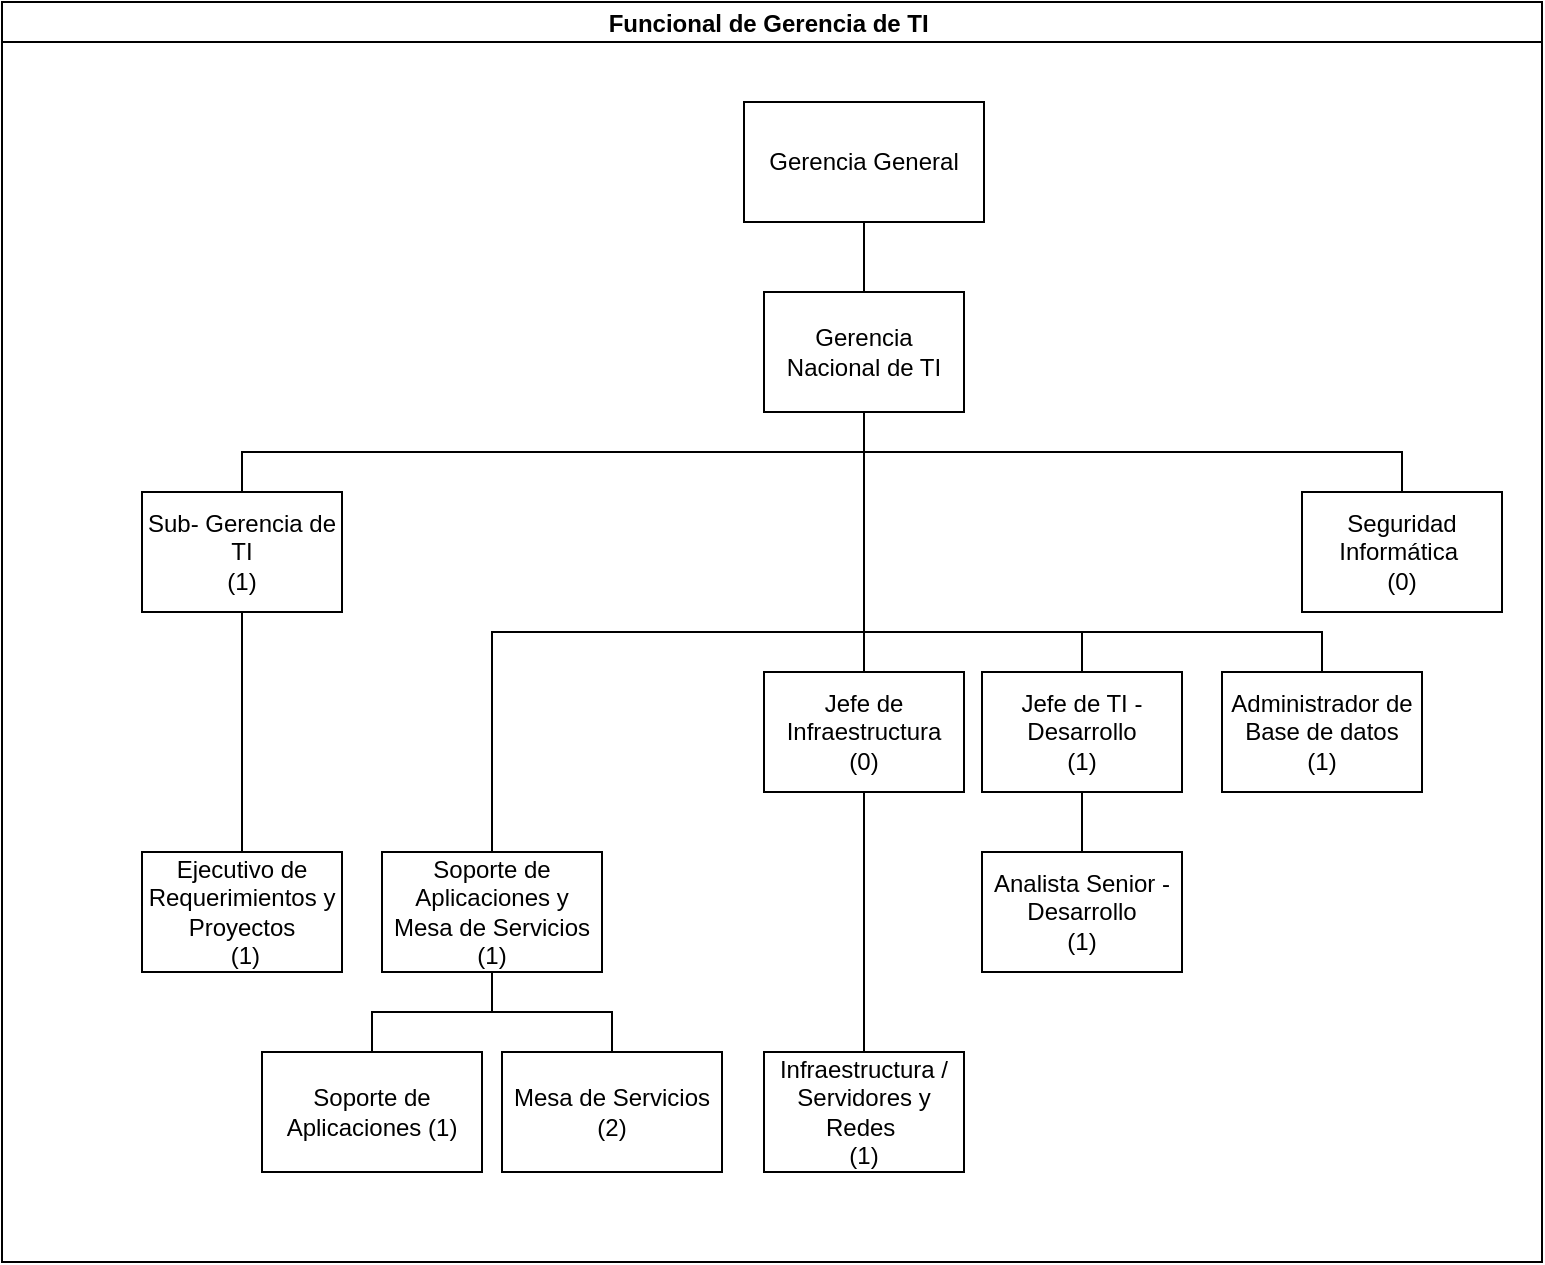 <mxfile version="15.2.9" type="github">
  <diagram id="prtHgNgQTEPvFCAcTncT" name="Page-1">
    <mxGraphModel dx="651" dy="557" grid="1" gridSize="10" guides="1" tooltips="1" connect="1" arrows="1" fold="1" page="1" pageScale="1" pageWidth="827" pageHeight="1169" math="0" shadow="0">
      <root>
        <mxCell id="0" />
        <mxCell id="1" parent="0" />
        <mxCell id="wMbov_LMjufBeD3c2Yzf-22" value="Funcional de Gerencia de TI " style="swimlane;startSize=20;horizontal=1;containerType=tree;newEdgeStyle={&quot;edgeStyle&quot;:&quot;elbowEdgeStyle&quot;,&quot;startArrow&quot;:&quot;none&quot;,&quot;endArrow&quot;:&quot;none&quot;};" vertex="1" parent="1">
          <mxGeometry x="50" y="360" width="770" height="630" as="geometry" />
        </mxCell>
        <mxCell id="wMbov_LMjufBeD3c2Yzf-23" value="" style="edgeStyle=elbowEdgeStyle;elbow=vertical;startArrow=none;endArrow=none;rounded=0;" edge="1" parent="wMbov_LMjufBeD3c2Yzf-22" source="wMbov_LMjufBeD3c2Yzf-25" target="wMbov_LMjufBeD3c2Yzf-26">
          <mxGeometry relative="1" as="geometry" />
        </mxCell>
        <UserObject label="Gerencia General" treeRoot="1" id="wMbov_LMjufBeD3c2Yzf-25">
          <mxCell style="whiteSpace=wrap;html=1;align=center;treeFolding=1;treeMoving=1;newEdgeStyle={&quot;edgeStyle&quot;:&quot;elbowEdgeStyle&quot;,&quot;startArrow&quot;:&quot;none&quot;,&quot;endArrow&quot;:&quot;none&quot;};" vertex="1" parent="wMbov_LMjufBeD3c2Yzf-22">
            <mxGeometry x="371" y="50" width="120" height="60" as="geometry" />
          </mxCell>
        </UserObject>
        <mxCell id="wMbov_LMjufBeD3c2Yzf-26" value="Gerencia Nacional de TI" style="whiteSpace=wrap;html=1;align=center;verticalAlign=middle;treeFolding=1;treeMoving=1;newEdgeStyle={&quot;edgeStyle&quot;:&quot;elbowEdgeStyle&quot;,&quot;startArrow&quot;:&quot;none&quot;,&quot;endArrow&quot;:&quot;none&quot;};" vertex="1" parent="wMbov_LMjufBeD3c2Yzf-22">
          <mxGeometry x="381" y="145" width="100" height="60" as="geometry" />
        </mxCell>
        <mxCell id="wMbov_LMjufBeD3c2Yzf-49" value="" style="edgeStyle=elbowEdgeStyle;elbow=vertical;startArrow=none;endArrow=none;rounded=0;" edge="1" target="wMbov_LMjufBeD3c2Yzf-50" source="wMbov_LMjufBeD3c2Yzf-26" parent="wMbov_LMjufBeD3c2Yzf-22">
          <mxGeometry relative="1" as="geometry">
            <mxPoint x="440" y="195" as="sourcePoint" />
          </mxGeometry>
        </mxCell>
        <mxCell id="wMbov_LMjufBeD3c2Yzf-50" value="Sub- Gerencia de TI&lt;br&gt;(1)" style="whiteSpace=wrap;html=1;align=center;verticalAlign=middle;treeFolding=1;treeMoving=1;newEdgeStyle={&quot;edgeStyle&quot;:&quot;elbowEdgeStyle&quot;,&quot;startArrow&quot;:&quot;none&quot;,&quot;endArrow&quot;:&quot;none&quot;};" vertex="1" parent="wMbov_LMjufBeD3c2Yzf-22">
          <mxGeometry x="70" y="245" width="100" height="60" as="geometry" />
        </mxCell>
        <mxCell id="wMbov_LMjufBeD3c2Yzf-51" value="" style="edgeStyle=elbowEdgeStyle;elbow=vertical;startArrow=none;endArrow=none;rounded=0;" edge="1" target="wMbov_LMjufBeD3c2Yzf-52" source="wMbov_LMjufBeD3c2Yzf-26" parent="wMbov_LMjufBeD3c2Yzf-22">
          <mxGeometry relative="1" as="geometry">
            <mxPoint x="440" y="295" as="sourcePoint" />
          </mxGeometry>
        </mxCell>
        <mxCell id="wMbov_LMjufBeD3c2Yzf-52" value="Seguridad Informática&amp;nbsp;&lt;br&gt;(0)" style="whiteSpace=wrap;html=1;align=center;verticalAlign=middle;treeFolding=1;treeMoving=1;newEdgeStyle={&quot;edgeStyle&quot;:&quot;elbowEdgeStyle&quot;,&quot;startArrow&quot;:&quot;none&quot;,&quot;endArrow&quot;:&quot;none&quot;};" vertex="1" parent="wMbov_LMjufBeD3c2Yzf-22">
          <mxGeometry x="650" y="245" width="100" height="60" as="geometry" />
        </mxCell>
        <mxCell id="wMbov_LMjufBeD3c2Yzf-53" value="" style="edgeStyle=elbowEdgeStyle;elbow=vertical;startArrow=none;endArrow=none;rounded=0;" edge="1" target="wMbov_LMjufBeD3c2Yzf-54" source="wMbov_LMjufBeD3c2Yzf-26" parent="wMbov_LMjufBeD3c2Yzf-22">
          <mxGeometry relative="1" as="geometry">
            <mxPoint x="410" y="195" as="sourcePoint" />
          </mxGeometry>
        </mxCell>
        <mxCell id="wMbov_LMjufBeD3c2Yzf-54" value="Jefe de Infraestructura&lt;br&gt;(0)" style="whiteSpace=wrap;html=1;align=center;verticalAlign=middle;treeFolding=1;treeMoving=1;newEdgeStyle={&quot;edgeStyle&quot;:&quot;elbowEdgeStyle&quot;,&quot;startArrow&quot;:&quot;none&quot;,&quot;endArrow&quot;:&quot;none&quot;};" vertex="1" parent="wMbov_LMjufBeD3c2Yzf-22">
          <mxGeometry x="381" y="335" width="100" height="60" as="geometry" />
        </mxCell>
        <mxCell id="wMbov_LMjufBeD3c2Yzf-56" value="Jefe de TI - Desarrollo&lt;br&gt;(1)" style="whiteSpace=wrap;html=1;align=center;verticalAlign=middle;treeFolding=1;treeMoving=1;newEdgeStyle={&quot;edgeStyle&quot;:&quot;elbowEdgeStyle&quot;,&quot;startArrow&quot;:&quot;none&quot;,&quot;endArrow&quot;:&quot;none&quot;};" vertex="1" parent="wMbov_LMjufBeD3c2Yzf-22">
          <mxGeometry x="490" y="335" width="100" height="60" as="geometry" />
        </mxCell>
        <mxCell id="wMbov_LMjufBeD3c2Yzf-55" value="" style="edgeStyle=elbowEdgeStyle;elbow=vertical;startArrow=none;endArrow=none;rounded=0;entryX=0.5;entryY=0;entryDx=0;entryDy=0;" edge="1" target="wMbov_LMjufBeD3c2Yzf-56" source="wMbov_LMjufBeD3c2Yzf-26" parent="wMbov_LMjufBeD3c2Yzf-22">
          <mxGeometry relative="1" as="geometry">
            <mxPoint x="410" y="195" as="sourcePoint" />
            <mxPoint x="580" y="325" as="targetPoint" />
            <Array as="points">
              <mxPoint x="431" y="315" />
              <mxPoint x="460" y="315" />
            </Array>
          </mxGeometry>
        </mxCell>
        <mxCell id="wMbov_LMjufBeD3c2Yzf-59" value="" style="edgeStyle=elbowEdgeStyle;elbow=vertical;startArrow=none;endArrow=none;rounded=0;entryX=0.5;entryY=0;entryDx=0;entryDy=0;" edge="1" target="wMbov_LMjufBeD3c2Yzf-60" source="wMbov_LMjufBeD3c2Yzf-26" parent="wMbov_LMjufBeD3c2Yzf-22">
          <mxGeometry relative="1" as="geometry">
            <mxPoint x="410" y="295" as="sourcePoint" />
            <mxPoint x="580" y="325" as="targetPoint" />
            <Array as="points">
              <mxPoint x="510" y="315" />
              <mxPoint x="510" y="405" />
            </Array>
          </mxGeometry>
        </mxCell>
        <mxCell id="wMbov_LMjufBeD3c2Yzf-60" value="Administrador de Base de datos&lt;br&gt;(1)" style="whiteSpace=wrap;html=1;align=center;verticalAlign=middle;treeFolding=1;treeMoving=1;newEdgeStyle={&quot;edgeStyle&quot;:&quot;elbowEdgeStyle&quot;,&quot;startArrow&quot;:&quot;none&quot;,&quot;endArrow&quot;:&quot;none&quot;};" vertex="1" parent="wMbov_LMjufBeD3c2Yzf-22">
          <mxGeometry x="610" y="335" width="100" height="60" as="geometry" />
        </mxCell>
        <mxCell id="wMbov_LMjufBeD3c2Yzf-61" value="" style="edgeStyle=elbowEdgeStyle;elbow=vertical;startArrow=none;endArrow=none;rounded=0;entryX=0.5;entryY=0;entryDx=0;entryDy=0;exitX=0.5;exitY=1;exitDx=0;exitDy=0;" edge="1" target="wMbov_LMjufBeD3c2Yzf-62" source="wMbov_LMjufBeD3c2Yzf-56" parent="wMbov_LMjufBeD3c2Yzf-22">
          <mxGeometry relative="1" as="geometry">
            <mxPoint x="406" y="295" as="sourcePoint" />
            <mxPoint x="596" y="325" as="targetPoint" />
            <Array as="points">
              <mxPoint x="506" y="405" />
            </Array>
          </mxGeometry>
        </mxCell>
        <mxCell id="wMbov_LMjufBeD3c2Yzf-62" value="Analista Senior - Desarrollo&lt;br&gt;(1)" style="whiteSpace=wrap;html=1;align=center;verticalAlign=middle;treeFolding=1;treeMoving=1;newEdgeStyle={&quot;edgeStyle&quot;:&quot;elbowEdgeStyle&quot;,&quot;startArrow&quot;:&quot;none&quot;,&quot;endArrow&quot;:&quot;none&quot;};" vertex="1" parent="wMbov_LMjufBeD3c2Yzf-22">
          <mxGeometry x="490" y="425" width="100" height="60" as="geometry" />
        </mxCell>
        <mxCell id="wMbov_LMjufBeD3c2Yzf-63" value="" style="edgeStyle=elbowEdgeStyle;elbow=vertical;startArrow=none;endArrow=none;rounded=0;" edge="1" target="wMbov_LMjufBeD3c2Yzf-64" source="wMbov_LMjufBeD3c2Yzf-50" parent="wMbov_LMjufBeD3c2Yzf-22">
          <mxGeometry relative="1" as="geometry">
            <mxPoint x="380" y="295" as="sourcePoint" />
          </mxGeometry>
        </mxCell>
        <mxCell id="wMbov_LMjufBeD3c2Yzf-64" value="Ejecutivo de Requerimientos y Proyectos&lt;br&gt;&amp;nbsp;(1)" style="whiteSpace=wrap;html=1;align=center;verticalAlign=middle;treeFolding=1;treeMoving=1;newEdgeStyle={&quot;edgeStyle&quot;:&quot;elbowEdgeStyle&quot;,&quot;startArrow&quot;:&quot;none&quot;,&quot;endArrow&quot;:&quot;none&quot;};" vertex="1" parent="wMbov_LMjufBeD3c2Yzf-22">
          <mxGeometry x="70" y="425" width="100" height="60" as="geometry" />
        </mxCell>
        <mxCell id="wMbov_LMjufBeD3c2Yzf-65" value="" style="edgeStyle=elbowEdgeStyle;elbow=vertical;startArrow=none;endArrow=none;rounded=0;" edge="1" target="wMbov_LMjufBeD3c2Yzf-66" source="wMbov_LMjufBeD3c2Yzf-26" parent="wMbov_LMjufBeD3c2Yzf-22">
          <mxGeometry relative="1" as="geometry">
            <mxPoint x="380" y="385" as="sourcePoint" />
          </mxGeometry>
        </mxCell>
        <mxCell id="wMbov_LMjufBeD3c2Yzf-66" value="Soporte de Aplicaciones y Mesa de Servicios&lt;br&gt;(1)" style="whiteSpace=wrap;html=1;align=center;verticalAlign=middle;treeFolding=1;treeMoving=1;newEdgeStyle={&quot;edgeStyle&quot;:&quot;elbowEdgeStyle&quot;,&quot;startArrow&quot;:&quot;none&quot;,&quot;endArrow&quot;:&quot;none&quot;};" vertex="1" parent="wMbov_LMjufBeD3c2Yzf-22">
          <mxGeometry x="190" y="425" width="110" height="60" as="geometry" />
        </mxCell>
        <mxCell id="wMbov_LMjufBeD3c2Yzf-67" value="" style="edgeStyle=elbowEdgeStyle;elbow=vertical;startArrow=none;endArrow=none;rounded=0;" edge="1" target="wMbov_LMjufBeD3c2Yzf-68" source="wMbov_LMjufBeD3c2Yzf-66" parent="wMbov_LMjufBeD3c2Yzf-22">
          <mxGeometry relative="1" as="geometry">
            <mxPoint x="404" y="485" as="sourcePoint" />
          </mxGeometry>
        </mxCell>
        <mxCell id="wMbov_LMjufBeD3c2Yzf-68" value="Soporte de Aplicaciones (1)" style="whiteSpace=wrap;html=1;align=center;verticalAlign=middle;treeFolding=1;treeMoving=1;newEdgeStyle={&quot;edgeStyle&quot;:&quot;elbowEdgeStyle&quot;,&quot;startArrow&quot;:&quot;none&quot;,&quot;endArrow&quot;:&quot;none&quot;};" vertex="1" parent="wMbov_LMjufBeD3c2Yzf-22">
          <mxGeometry x="130" y="525" width="110" height="60" as="geometry" />
        </mxCell>
        <mxCell id="wMbov_LMjufBeD3c2Yzf-69" value="" style="edgeStyle=elbowEdgeStyle;elbow=vertical;startArrow=none;endArrow=none;rounded=0;" edge="1" target="wMbov_LMjufBeD3c2Yzf-70" source="wMbov_LMjufBeD3c2Yzf-66" parent="wMbov_LMjufBeD3c2Yzf-22">
          <mxGeometry relative="1" as="geometry">
            <mxPoint x="339" y="765" as="sourcePoint" />
          </mxGeometry>
        </mxCell>
        <mxCell id="wMbov_LMjufBeD3c2Yzf-70" value="Mesa de Servicios&lt;br&gt;(2)" style="whiteSpace=wrap;html=1;align=center;verticalAlign=middle;treeFolding=1;treeMoving=1;newEdgeStyle={&quot;edgeStyle&quot;:&quot;elbowEdgeStyle&quot;,&quot;startArrow&quot;:&quot;none&quot;,&quot;endArrow&quot;:&quot;none&quot;};" vertex="1" parent="wMbov_LMjufBeD3c2Yzf-22">
          <mxGeometry x="250" y="525" width="110" height="60" as="geometry" />
        </mxCell>
        <mxCell id="wMbov_LMjufBeD3c2Yzf-71" value="" style="edgeStyle=elbowEdgeStyle;elbow=vertical;startArrow=none;endArrow=none;rounded=0;" edge="1" target="wMbov_LMjufBeD3c2Yzf-72" source="wMbov_LMjufBeD3c2Yzf-54" parent="wMbov_LMjufBeD3c2Yzf-22">
          <mxGeometry relative="1" as="geometry">
            <mxPoint x="330" y="485" as="sourcePoint" />
          </mxGeometry>
        </mxCell>
        <mxCell id="wMbov_LMjufBeD3c2Yzf-72" value="Infraestructura / Servidores y Redes&amp;nbsp;&lt;br&gt;(1)" style="whiteSpace=wrap;html=1;align=center;verticalAlign=middle;treeFolding=1;treeMoving=1;newEdgeStyle={&quot;edgeStyle&quot;:&quot;elbowEdgeStyle&quot;,&quot;startArrow&quot;:&quot;none&quot;,&quot;endArrow&quot;:&quot;none&quot;};" vertex="1" parent="wMbov_LMjufBeD3c2Yzf-22">
          <mxGeometry x="381" y="525" width="100" height="60" as="geometry" />
        </mxCell>
      </root>
    </mxGraphModel>
  </diagram>
</mxfile>
